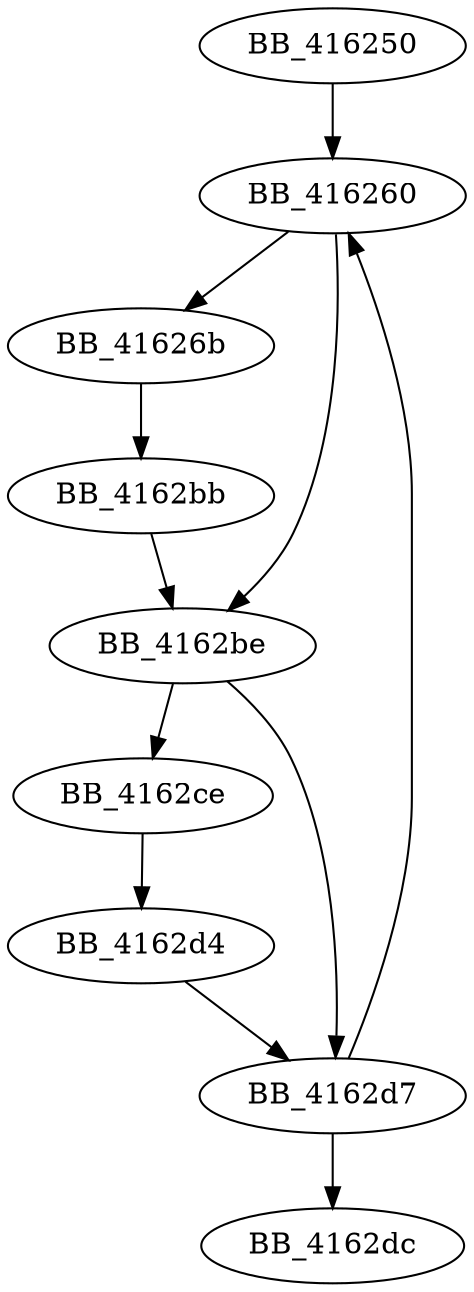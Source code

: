 DiGraph sub_416250{
BB_416250->BB_416260
BB_416260->BB_41626b
BB_416260->BB_4162be
BB_41626b->BB_4162bb
BB_4162bb->BB_4162be
BB_4162be->BB_4162ce
BB_4162be->BB_4162d7
BB_4162ce->BB_4162d4
BB_4162d4->BB_4162d7
BB_4162d7->BB_416260
BB_4162d7->BB_4162dc
}
